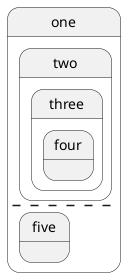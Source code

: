 {
  "sha1": "oxjg9az7lo9srxdooyw90l7t8z3vuo5",
  "insertion": {
    "when": "2024-06-04T17:28:40.391Z",
    "user": "plantuml@gmail.com"
  }
}
@startuml
state one {
    state two {
        state three {
            state four
        }
    }
    --
    state five
}
@enduml
